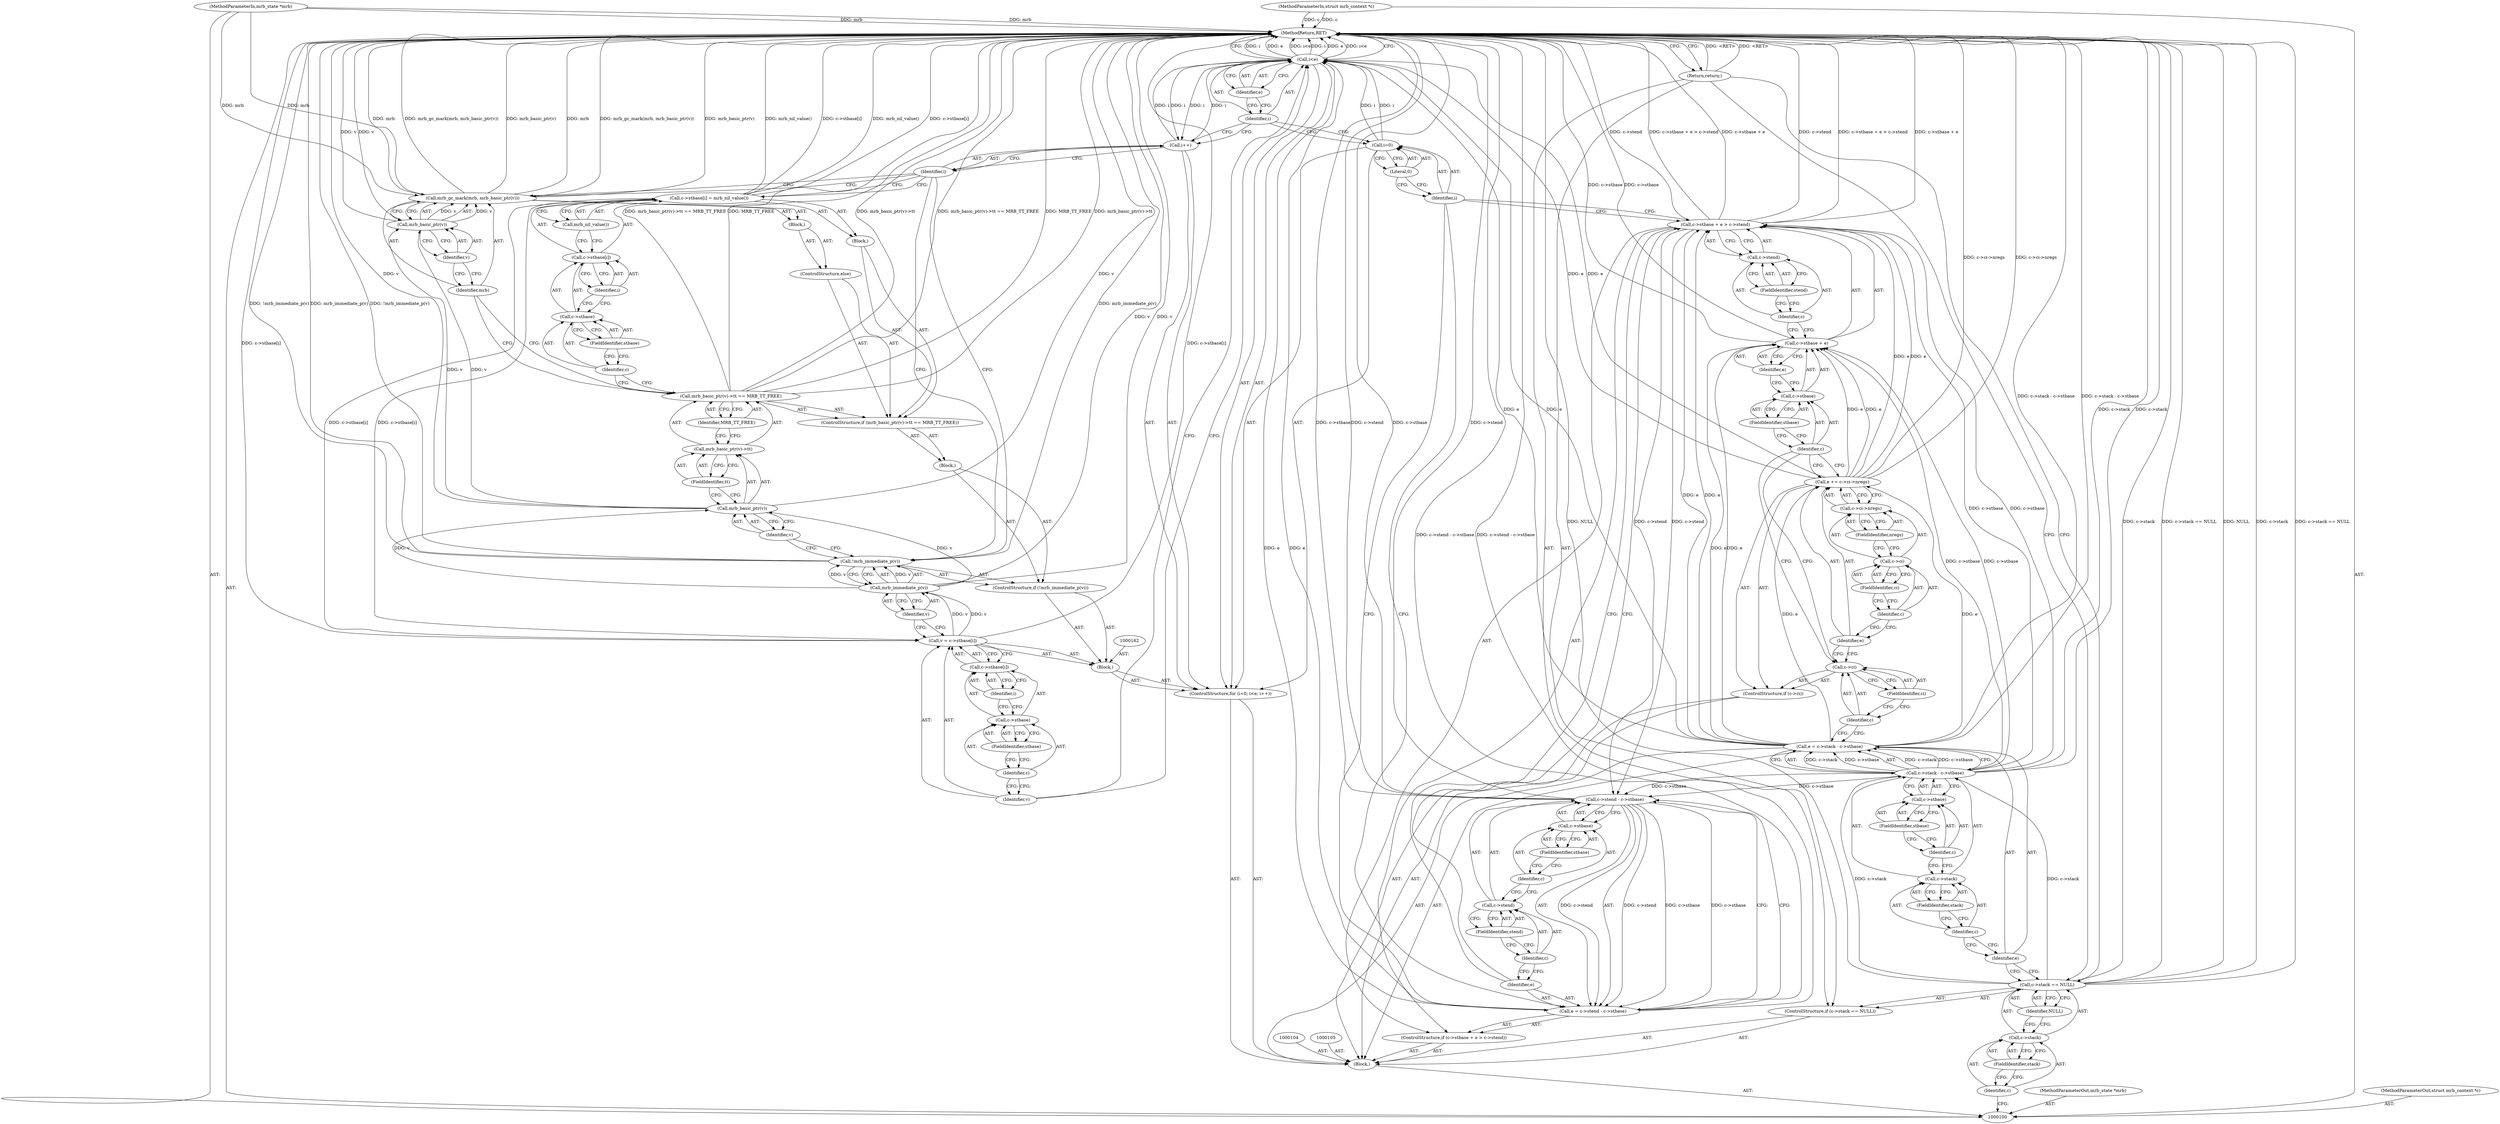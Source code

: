 digraph "1_mruby_5c114c91d4ff31859fcd84cf8bf349b737b90d99" {
"1000196" [label="(MethodReturn,RET)"];
"1000101" [label="(MethodParameterIn,mrb_state *mrb)"];
"1000274" [label="(MethodParameterOut,mrb_state *mrb)"];
"1000102" [label="(MethodParameterIn,struct mrb_context *c)"];
"1000275" [label="(MethodParameterOut,struct mrb_context *c)"];
"1000156" [label="(Call,i<e)"];
"1000157" [label="(Identifier,i)"];
"1000158" [label="(Identifier,e)"];
"1000159" [label="(Call,i++)"];
"1000160" [label="(Identifier,i)"];
"1000152" [label="(ControlStructure,for (i=0; i<e; i++))"];
"1000153" [label="(Call,i=0)"];
"1000154" [label="(Identifier,i)"];
"1000155" [label="(Literal,0)"];
"1000163" [label="(Call,v = c->stbase[i])"];
"1000164" [label="(Identifier,v)"];
"1000165" [label="(Call,c->stbase[i])"];
"1000166" [label="(Call,c->stbase)"];
"1000167" [label="(Identifier,c)"];
"1000168" [label="(FieldIdentifier,stbase)"];
"1000169" [label="(Identifier,i)"];
"1000161" [label="(Block,)"];
"1000172" [label="(Call,mrb_immediate_p(v))"];
"1000173" [label="(Identifier,v)"];
"1000174" [label="(Block,)"];
"1000170" [label="(ControlStructure,if (!mrb_immediate_p(v)))"];
"1000171" [label="(Call,!mrb_immediate_p(v))"];
"1000176" [label="(Call,mrb_basic_ptr(v)->tt == MRB_TT_FREE)"];
"1000177" [label="(Call,mrb_basic_ptr(v)->tt)"];
"1000178" [label="(Call,mrb_basic_ptr(v))"];
"1000179" [label="(Identifier,v)"];
"1000180" [label="(FieldIdentifier,tt)"];
"1000181" [label="(Identifier,MRB_TT_FREE)"];
"1000182" [label="(Block,)"];
"1000175" [label="(ControlStructure,if (mrb_basic_ptr(v)->tt == MRB_TT_FREE))"];
"1000187" [label="(FieldIdentifier,stbase)"];
"1000188" [label="(Identifier,i)"];
"1000189" [label="(Call,mrb_nil_value())"];
"1000183" [label="(Call,c->stbase[i] = mrb_nil_value())"];
"1000184" [label="(Call,c->stbase[i])"];
"1000185" [label="(Call,c->stbase)"];
"1000186" [label="(Identifier,c)"];
"1000191" [label="(Block,)"];
"1000190" [label="(ControlStructure,else)"];
"1000193" [label="(Identifier,mrb)"];
"1000194" [label="(Call,mrb_basic_ptr(v))"];
"1000195" [label="(Identifier,v)"];
"1000192" [label="(Call,mrb_gc_mark(mrb, mrb_basic_ptr(v)))"];
"1000103" [label="(Block,)"];
"1000110" [label="(FieldIdentifier,stack)"];
"1000111" [label="(Identifier,NULL)"];
"1000112" [label="(Return,return;)"];
"1000106" [label="(ControlStructure,if (c->stack == NULL))"];
"1000107" [label="(Call,c->stack == NULL)"];
"1000108" [label="(Call,c->stack)"];
"1000109" [label="(Identifier,c)"];
"1000118" [label="(FieldIdentifier,stack)"];
"1000119" [label="(Call,c->stbase)"];
"1000120" [label="(Identifier,c)"];
"1000121" [label="(FieldIdentifier,stbase)"];
"1000113" [label="(Call,e = c->stack - c->stbase)"];
"1000114" [label="(Identifier,e)"];
"1000115" [label="(Call,c->stack - c->stbase)"];
"1000116" [label="(Call,c->stack)"];
"1000117" [label="(Identifier,c)"];
"1000126" [label="(Call,e += c->ci->nregs)"];
"1000127" [label="(Identifier,e)"];
"1000128" [label="(Call,c->ci->nregs)"];
"1000129" [label="(Call,c->ci)"];
"1000130" [label="(Identifier,c)"];
"1000122" [label="(ControlStructure,if (c->ci))"];
"1000131" [label="(FieldIdentifier,ci)"];
"1000132" [label="(FieldIdentifier,nregs)"];
"1000123" [label="(Call,c->ci)"];
"1000124" [label="(Identifier,c)"];
"1000125" [label="(FieldIdentifier,ci)"];
"1000139" [label="(Identifier,e)"];
"1000133" [label="(ControlStructure,if (c->stbase + e > c->stend))"];
"1000140" [label="(Call,c->stend)"];
"1000141" [label="(Identifier,c)"];
"1000142" [label="(FieldIdentifier,stend)"];
"1000143" [label="(Call,e = c->stend - c->stbase)"];
"1000144" [label="(Identifier,e)"];
"1000145" [label="(Call,c->stend - c->stbase)"];
"1000146" [label="(Call,c->stend)"];
"1000147" [label="(Identifier,c)"];
"1000148" [label="(FieldIdentifier,stend)"];
"1000149" [label="(Call,c->stbase)"];
"1000150" [label="(Identifier,c)"];
"1000151" [label="(FieldIdentifier,stbase)"];
"1000134" [label="(Call,c->stbase + e > c->stend)"];
"1000135" [label="(Call,c->stbase + e)"];
"1000136" [label="(Call,c->stbase)"];
"1000137" [label="(Identifier,c)"];
"1000138" [label="(FieldIdentifier,stbase)"];
"1000196" -> "1000100"  [label="AST: "];
"1000196" -> "1000112"  [label="CFG: "];
"1000196" -> "1000156"  [label="CFG: "];
"1000171" -> "1000196"  [label="DDG: mrb_immediate_p(v)"];
"1000171" -> "1000196"  [label="DDG: !mrb_immediate_p(v)"];
"1000192" -> "1000196"  [label="DDG: mrb_basic_ptr(v)"];
"1000192" -> "1000196"  [label="DDG: mrb"];
"1000192" -> "1000196"  [label="DDG: mrb_gc_mark(mrb, mrb_basic_ptr(v))"];
"1000107" -> "1000196"  [label="DDG: c->stack"];
"1000107" -> "1000196"  [label="DDG: c->stack == NULL"];
"1000107" -> "1000196"  [label="DDG: NULL"];
"1000156" -> "1000196"  [label="DDG: i"];
"1000156" -> "1000196"  [label="DDG: e"];
"1000156" -> "1000196"  [label="DDG: i<e"];
"1000178" -> "1000196"  [label="DDG: v"];
"1000183" -> "1000196"  [label="DDG: mrb_nil_value()"];
"1000183" -> "1000196"  [label="DDG: c->stbase[i]"];
"1000176" -> "1000196"  [label="DDG: MRB_TT_FREE"];
"1000176" -> "1000196"  [label="DDG: mrb_basic_ptr(v)->tt"];
"1000176" -> "1000196"  [label="DDG: mrb_basic_ptr(v)->tt == MRB_TT_FREE"];
"1000113" -> "1000196"  [label="DDG: c->stack - c->stbase"];
"1000102" -> "1000196"  [label="DDG: c"];
"1000163" -> "1000196"  [label="DDG: c->stbase[i]"];
"1000134" -> "1000196"  [label="DDG: c->stend"];
"1000134" -> "1000196"  [label="DDG: c->stbase + e > c->stend"];
"1000134" -> "1000196"  [label="DDG: c->stbase + e"];
"1000194" -> "1000196"  [label="DDG: v"];
"1000145" -> "1000196"  [label="DDG: c->stbase"];
"1000145" -> "1000196"  [label="DDG: c->stend"];
"1000101" -> "1000196"  [label="DDG: mrb"];
"1000172" -> "1000196"  [label="DDG: v"];
"1000135" -> "1000196"  [label="DDG: c->stbase"];
"1000143" -> "1000196"  [label="DDG: c->stend - c->stbase"];
"1000126" -> "1000196"  [label="DDG: c->ci->nregs"];
"1000115" -> "1000196"  [label="DDG: c->stack"];
"1000112" -> "1000196"  [label="DDG: <RET>"];
"1000101" -> "1000100"  [label="AST: "];
"1000101" -> "1000196"  [label="DDG: mrb"];
"1000101" -> "1000192"  [label="DDG: mrb"];
"1000274" -> "1000100"  [label="AST: "];
"1000102" -> "1000100"  [label="AST: "];
"1000102" -> "1000196"  [label="DDG: c"];
"1000275" -> "1000100"  [label="AST: "];
"1000156" -> "1000152"  [label="AST: "];
"1000156" -> "1000158"  [label="CFG: "];
"1000157" -> "1000156"  [label="AST: "];
"1000158" -> "1000156"  [label="AST: "];
"1000164" -> "1000156"  [label="CFG: "];
"1000196" -> "1000156"  [label="CFG: "];
"1000156" -> "1000196"  [label="DDG: i"];
"1000156" -> "1000196"  [label="DDG: e"];
"1000156" -> "1000196"  [label="DDG: i<e"];
"1000159" -> "1000156"  [label="DDG: i"];
"1000153" -> "1000156"  [label="DDG: i"];
"1000143" -> "1000156"  [label="DDG: e"];
"1000113" -> "1000156"  [label="DDG: e"];
"1000126" -> "1000156"  [label="DDG: e"];
"1000156" -> "1000159"  [label="DDG: i"];
"1000157" -> "1000156"  [label="AST: "];
"1000157" -> "1000153"  [label="CFG: "];
"1000157" -> "1000159"  [label="CFG: "];
"1000158" -> "1000157"  [label="CFG: "];
"1000158" -> "1000156"  [label="AST: "];
"1000158" -> "1000157"  [label="CFG: "];
"1000156" -> "1000158"  [label="CFG: "];
"1000159" -> "1000152"  [label="AST: "];
"1000159" -> "1000160"  [label="CFG: "];
"1000160" -> "1000159"  [label="AST: "];
"1000157" -> "1000159"  [label="CFG: "];
"1000159" -> "1000156"  [label="DDG: i"];
"1000156" -> "1000159"  [label="DDG: i"];
"1000160" -> "1000159"  [label="AST: "];
"1000160" -> "1000183"  [label="CFG: "];
"1000160" -> "1000192"  [label="CFG: "];
"1000160" -> "1000171"  [label="CFG: "];
"1000159" -> "1000160"  [label="CFG: "];
"1000152" -> "1000103"  [label="AST: "];
"1000153" -> "1000152"  [label="AST: "];
"1000156" -> "1000152"  [label="AST: "];
"1000159" -> "1000152"  [label="AST: "];
"1000161" -> "1000152"  [label="AST: "];
"1000153" -> "1000152"  [label="AST: "];
"1000153" -> "1000155"  [label="CFG: "];
"1000154" -> "1000153"  [label="AST: "];
"1000155" -> "1000153"  [label="AST: "];
"1000157" -> "1000153"  [label="CFG: "];
"1000153" -> "1000156"  [label="DDG: i"];
"1000154" -> "1000153"  [label="AST: "];
"1000154" -> "1000143"  [label="CFG: "];
"1000154" -> "1000134"  [label="CFG: "];
"1000155" -> "1000154"  [label="CFG: "];
"1000155" -> "1000153"  [label="AST: "];
"1000155" -> "1000154"  [label="CFG: "];
"1000153" -> "1000155"  [label="CFG: "];
"1000163" -> "1000161"  [label="AST: "];
"1000163" -> "1000165"  [label="CFG: "];
"1000164" -> "1000163"  [label="AST: "];
"1000165" -> "1000163"  [label="AST: "];
"1000173" -> "1000163"  [label="CFG: "];
"1000163" -> "1000196"  [label="DDG: c->stbase[i]"];
"1000183" -> "1000163"  [label="DDG: c->stbase[i]"];
"1000163" -> "1000172"  [label="DDG: v"];
"1000164" -> "1000163"  [label="AST: "];
"1000164" -> "1000156"  [label="CFG: "];
"1000167" -> "1000164"  [label="CFG: "];
"1000165" -> "1000163"  [label="AST: "];
"1000165" -> "1000169"  [label="CFG: "];
"1000166" -> "1000165"  [label="AST: "];
"1000169" -> "1000165"  [label="AST: "];
"1000163" -> "1000165"  [label="CFG: "];
"1000166" -> "1000165"  [label="AST: "];
"1000166" -> "1000168"  [label="CFG: "];
"1000167" -> "1000166"  [label="AST: "];
"1000168" -> "1000166"  [label="AST: "];
"1000169" -> "1000166"  [label="CFG: "];
"1000167" -> "1000166"  [label="AST: "];
"1000167" -> "1000164"  [label="CFG: "];
"1000168" -> "1000167"  [label="CFG: "];
"1000168" -> "1000166"  [label="AST: "];
"1000168" -> "1000167"  [label="CFG: "];
"1000166" -> "1000168"  [label="CFG: "];
"1000169" -> "1000165"  [label="AST: "];
"1000169" -> "1000166"  [label="CFG: "];
"1000165" -> "1000169"  [label="CFG: "];
"1000161" -> "1000152"  [label="AST: "];
"1000162" -> "1000161"  [label="AST: "];
"1000163" -> "1000161"  [label="AST: "];
"1000170" -> "1000161"  [label="AST: "];
"1000172" -> "1000171"  [label="AST: "];
"1000172" -> "1000173"  [label="CFG: "];
"1000173" -> "1000172"  [label="AST: "];
"1000171" -> "1000172"  [label="CFG: "];
"1000172" -> "1000196"  [label="DDG: v"];
"1000172" -> "1000171"  [label="DDG: v"];
"1000163" -> "1000172"  [label="DDG: v"];
"1000172" -> "1000178"  [label="DDG: v"];
"1000173" -> "1000172"  [label="AST: "];
"1000173" -> "1000163"  [label="CFG: "];
"1000172" -> "1000173"  [label="CFG: "];
"1000174" -> "1000170"  [label="AST: "];
"1000175" -> "1000174"  [label="AST: "];
"1000170" -> "1000161"  [label="AST: "];
"1000171" -> "1000170"  [label="AST: "];
"1000174" -> "1000170"  [label="AST: "];
"1000171" -> "1000170"  [label="AST: "];
"1000171" -> "1000172"  [label="CFG: "];
"1000172" -> "1000171"  [label="AST: "];
"1000179" -> "1000171"  [label="CFG: "];
"1000160" -> "1000171"  [label="CFG: "];
"1000171" -> "1000196"  [label="DDG: mrb_immediate_p(v)"];
"1000171" -> "1000196"  [label="DDG: !mrb_immediate_p(v)"];
"1000172" -> "1000171"  [label="DDG: v"];
"1000176" -> "1000175"  [label="AST: "];
"1000176" -> "1000181"  [label="CFG: "];
"1000177" -> "1000176"  [label="AST: "];
"1000181" -> "1000176"  [label="AST: "];
"1000186" -> "1000176"  [label="CFG: "];
"1000193" -> "1000176"  [label="CFG: "];
"1000176" -> "1000196"  [label="DDG: MRB_TT_FREE"];
"1000176" -> "1000196"  [label="DDG: mrb_basic_ptr(v)->tt"];
"1000176" -> "1000196"  [label="DDG: mrb_basic_ptr(v)->tt == MRB_TT_FREE"];
"1000177" -> "1000176"  [label="AST: "];
"1000177" -> "1000180"  [label="CFG: "];
"1000178" -> "1000177"  [label="AST: "];
"1000180" -> "1000177"  [label="AST: "];
"1000181" -> "1000177"  [label="CFG: "];
"1000178" -> "1000177"  [label="AST: "];
"1000178" -> "1000179"  [label="CFG: "];
"1000179" -> "1000178"  [label="AST: "];
"1000180" -> "1000178"  [label="CFG: "];
"1000178" -> "1000196"  [label="DDG: v"];
"1000172" -> "1000178"  [label="DDG: v"];
"1000178" -> "1000194"  [label="DDG: v"];
"1000179" -> "1000178"  [label="AST: "];
"1000179" -> "1000171"  [label="CFG: "];
"1000178" -> "1000179"  [label="CFG: "];
"1000180" -> "1000177"  [label="AST: "];
"1000180" -> "1000178"  [label="CFG: "];
"1000177" -> "1000180"  [label="CFG: "];
"1000181" -> "1000176"  [label="AST: "];
"1000181" -> "1000177"  [label="CFG: "];
"1000176" -> "1000181"  [label="CFG: "];
"1000182" -> "1000175"  [label="AST: "];
"1000183" -> "1000182"  [label="AST: "];
"1000175" -> "1000174"  [label="AST: "];
"1000176" -> "1000175"  [label="AST: "];
"1000182" -> "1000175"  [label="AST: "];
"1000190" -> "1000175"  [label="AST: "];
"1000187" -> "1000185"  [label="AST: "];
"1000187" -> "1000186"  [label="CFG: "];
"1000185" -> "1000187"  [label="CFG: "];
"1000188" -> "1000184"  [label="AST: "];
"1000188" -> "1000185"  [label="CFG: "];
"1000184" -> "1000188"  [label="CFG: "];
"1000189" -> "1000183"  [label="AST: "];
"1000189" -> "1000184"  [label="CFG: "];
"1000183" -> "1000189"  [label="CFG: "];
"1000183" -> "1000182"  [label="AST: "];
"1000183" -> "1000189"  [label="CFG: "];
"1000184" -> "1000183"  [label="AST: "];
"1000189" -> "1000183"  [label="AST: "];
"1000160" -> "1000183"  [label="CFG: "];
"1000183" -> "1000196"  [label="DDG: mrb_nil_value()"];
"1000183" -> "1000196"  [label="DDG: c->stbase[i]"];
"1000183" -> "1000163"  [label="DDG: c->stbase[i]"];
"1000184" -> "1000183"  [label="AST: "];
"1000184" -> "1000188"  [label="CFG: "];
"1000185" -> "1000184"  [label="AST: "];
"1000188" -> "1000184"  [label="AST: "];
"1000189" -> "1000184"  [label="CFG: "];
"1000185" -> "1000184"  [label="AST: "];
"1000185" -> "1000187"  [label="CFG: "];
"1000186" -> "1000185"  [label="AST: "];
"1000187" -> "1000185"  [label="AST: "];
"1000188" -> "1000185"  [label="CFG: "];
"1000186" -> "1000185"  [label="AST: "];
"1000186" -> "1000176"  [label="CFG: "];
"1000187" -> "1000186"  [label="CFG: "];
"1000191" -> "1000190"  [label="AST: "];
"1000192" -> "1000191"  [label="AST: "];
"1000190" -> "1000175"  [label="AST: "];
"1000191" -> "1000190"  [label="AST: "];
"1000193" -> "1000192"  [label="AST: "];
"1000193" -> "1000176"  [label="CFG: "];
"1000195" -> "1000193"  [label="CFG: "];
"1000194" -> "1000192"  [label="AST: "];
"1000194" -> "1000195"  [label="CFG: "];
"1000195" -> "1000194"  [label="AST: "];
"1000192" -> "1000194"  [label="CFG: "];
"1000194" -> "1000196"  [label="DDG: v"];
"1000194" -> "1000192"  [label="DDG: v"];
"1000178" -> "1000194"  [label="DDG: v"];
"1000195" -> "1000194"  [label="AST: "];
"1000195" -> "1000193"  [label="CFG: "];
"1000194" -> "1000195"  [label="CFG: "];
"1000192" -> "1000191"  [label="AST: "];
"1000192" -> "1000194"  [label="CFG: "];
"1000193" -> "1000192"  [label="AST: "];
"1000194" -> "1000192"  [label="AST: "];
"1000160" -> "1000192"  [label="CFG: "];
"1000192" -> "1000196"  [label="DDG: mrb_basic_ptr(v)"];
"1000192" -> "1000196"  [label="DDG: mrb"];
"1000192" -> "1000196"  [label="DDG: mrb_gc_mark(mrb, mrb_basic_ptr(v))"];
"1000101" -> "1000192"  [label="DDG: mrb"];
"1000194" -> "1000192"  [label="DDG: v"];
"1000103" -> "1000100"  [label="AST: "];
"1000104" -> "1000103"  [label="AST: "];
"1000105" -> "1000103"  [label="AST: "];
"1000106" -> "1000103"  [label="AST: "];
"1000113" -> "1000103"  [label="AST: "];
"1000122" -> "1000103"  [label="AST: "];
"1000133" -> "1000103"  [label="AST: "];
"1000152" -> "1000103"  [label="AST: "];
"1000110" -> "1000108"  [label="AST: "];
"1000110" -> "1000109"  [label="CFG: "];
"1000108" -> "1000110"  [label="CFG: "];
"1000111" -> "1000107"  [label="AST: "];
"1000111" -> "1000108"  [label="CFG: "];
"1000107" -> "1000111"  [label="CFG: "];
"1000112" -> "1000106"  [label="AST: "];
"1000112" -> "1000107"  [label="CFG: "];
"1000196" -> "1000112"  [label="CFG: "];
"1000112" -> "1000196"  [label="DDG: <RET>"];
"1000106" -> "1000103"  [label="AST: "];
"1000107" -> "1000106"  [label="AST: "];
"1000112" -> "1000106"  [label="AST: "];
"1000107" -> "1000106"  [label="AST: "];
"1000107" -> "1000111"  [label="CFG: "];
"1000108" -> "1000107"  [label="AST: "];
"1000111" -> "1000107"  [label="AST: "];
"1000112" -> "1000107"  [label="CFG: "];
"1000114" -> "1000107"  [label="CFG: "];
"1000107" -> "1000196"  [label="DDG: c->stack"];
"1000107" -> "1000196"  [label="DDG: c->stack == NULL"];
"1000107" -> "1000196"  [label="DDG: NULL"];
"1000107" -> "1000115"  [label="DDG: c->stack"];
"1000108" -> "1000107"  [label="AST: "];
"1000108" -> "1000110"  [label="CFG: "];
"1000109" -> "1000108"  [label="AST: "];
"1000110" -> "1000108"  [label="AST: "];
"1000111" -> "1000108"  [label="CFG: "];
"1000109" -> "1000108"  [label="AST: "];
"1000109" -> "1000100"  [label="CFG: "];
"1000110" -> "1000109"  [label="CFG: "];
"1000118" -> "1000116"  [label="AST: "];
"1000118" -> "1000117"  [label="CFG: "];
"1000116" -> "1000118"  [label="CFG: "];
"1000119" -> "1000115"  [label="AST: "];
"1000119" -> "1000121"  [label="CFG: "];
"1000120" -> "1000119"  [label="AST: "];
"1000121" -> "1000119"  [label="AST: "];
"1000115" -> "1000119"  [label="CFG: "];
"1000120" -> "1000119"  [label="AST: "];
"1000120" -> "1000116"  [label="CFG: "];
"1000121" -> "1000120"  [label="CFG: "];
"1000121" -> "1000119"  [label="AST: "];
"1000121" -> "1000120"  [label="CFG: "];
"1000119" -> "1000121"  [label="CFG: "];
"1000113" -> "1000103"  [label="AST: "];
"1000113" -> "1000115"  [label="CFG: "];
"1000114" -> "1000113"  [label="AST: "];
"1000115" -> "1000113"  [label="AST: "];
"1000124" -> "1000113"  [label="CFG: "];
"1000113" -> "1000196"  [label="DDG: c->stack - c->stbase"];
"1000115" -> "1000113"  [label="DDG: c->stack"];
"1000115" -> "1000113"  [label="DDG: c->stbase"];
"1000113" -> "1000126"  [label="DDG: e"];
"1000113" -> "1000134"  [label="DDG: e"];
"1000113" -> "1000135"  [label="DDG: e"];
"1000113" -> "1000156"  [label="DDG: e"];
"1000114" -> "1000113"  [label="AST: "];
"1000114" -> "1000107"  [label="CFG: "];
"1000117" -> "1000114"  [label="CFG: "];
"1000115" -> "1000113"  [label="AST: "];
"1000115" -> "1000119"  [label="CFG: "];
"1000116" -> "1000115"  [label="AST: "];
"1000119" -> "1000115"  [label="AST: "];
"1000113" -> "1000115"  [label="CFG: "];
"1000115" -> "1000196"  [label="DDG: c->stack"];
"1000115" -> "1000113"  [label="DDG: c->stack"];
"1000115" -> "1000113"  [label="DDG: c->stbase"];
"1000107" -> "1000115"  [label="DDG: c->stack"];
"1000115" -> "1000134"  [label="DDG: c->stbase"];
"1000115" -> "1000135"  [label="DDG: c->stbase"];
"1000115" -> "1000145"  [label="DDG: c->stbase"];
"1000116" -> "1000115"  [label="AST: "];
"1000116" -> "1000118"  [label="CFG: "];
"1000117" -> "1000116"  [label="AST: "];
"1000118" -> "1000116"  [label="AST: "];
"1000120" -> "1000116"  [label="CFG: "];
"1000117" -> "1000116"  [label="AST: "];
"1000117" -> "1000114"  [label="CFG: "];
"1000118" -> "1000117"  [label="CFG: "];
"1000126" -> "1000122"  [label="AST: "];
"1000126" -> "1000128"  [label="CFG: "];
"1000127" -> "1000126"  [label="AST: "];
"1000128" -> "1000126"  [label="AST: "];
"1000137" -> "1000126"  [label="CFG: "];
"1000126" -> "1000196"  [label="DDG: c->ci->nregs"];
"1000113" -> "1000126"  [label="DDG: e"];
"1000126" -> "1000134"  [label="DDG: e"];
"1000126" -> "1000135"  [label="DDG: e"];
"1000126" -> "1000156"  [label="DDG: e"];
"1000127" -> "1000126"  [label="AST: "];
"1000127" -> "1000123"  [label="CFG: "];
"1000130" -> "1000127"  [label="CFG: "];
"1000128" -> "1000126"  [label="AST: "];
"1000128" -> "1000132"  [label="CFG: "];
"1000129" -> "1000128"  [label="AST: "];
"1000132" -> "1000128"  [label="AST: "];
"1000126" -> "1000128"  [label="CFG: "];
"1000129" -> "1000128"  [label="AST: "];
"1000129" -> "1000131"  [label="CFG: "];
"1000130" -> "1000129"  [label="AST: "];
"1000131" -> "1000129"  [label="AST: "];
"1000132" -> "1000129"  [label="CFG: "];
"1000130" -> "1000129"  [label="AST: "];
"1000130" -> "1000127"  [label="CFG: "];
"1000131" -> "1000130"  [label="CFG: "];
"1000122" -> "1000103"  [label="AST: "];
"1000123" -> "1000122"  [label="AST: "];
"1000126" -> "1000122"  [label="AST: "];
"1000131" -> "1000129"  [label="AST: "];
"1000131" -> "1000130"  [label="CFG: "];
"1000129" -> "1000131"  [label="CFG: "];
"1000132" -> "1000128"  [label="AST: "];
"1000132" -> "1000129"  [label="CFG: "];
"1000128" -> "1000132"  [label="CFG: "];
"1000123" -> "1000122"  [label="AST: "];
"1000123" -> "1000125"  [label="CFG: "];
"1000124" -> "1000123"  [label="AST: "];
"1000125" -> "1000123"  [label="AST: "];
"1000127" -> "1000123"  [label="CFG: "];
"1000137" -> "1000123"  [label="CFG: "];
"1000124" -> "1000123"  [label="AST: "];
"1000124" -> "1000113"  [label="CFG: "];
"1000125" -> "1000124"  [label="CFG: "];
"1000125" -> "1000123"  [label="AST: "];
"1000125" -> "1000124"  [label="CFG: "];
"1000123" -> "1000125"  [label="CFG: "];
"1000139" -> "1000135"  [label="AST: "];
"1000139" -> "1000136"  [label="CFG: "];
"1000135" -> "1000139"  [label="CFG: "];
"1000133" -> "1000103"  [label="AST: "];
"1000134" -> "1000133"  [label="AST: "];
"1000143" -> "1000133"  [label="AST: "];
"1000140" -> "1000134"  [label="AST: "];
"1000140" -> "1000142"  [label="CFG: "];
"1000141" -> "1000140"  [label="AST: "];
"1000142" -> "1000140"  [label="AST: "];
"1000134" -> "1000140"  [label="CFG: "];
"1000141" -> "1000140"  [label="AST: "];
"1000141" -> "1000135"  [label="CFG: "];
"1000142" -> "1000141"  [label="CFG: "];
"1000142" -> "1000140"  [label="AST: "];
"1000142" -> "1000141"  [label="CFG: "];
"1000140" -> "1000142"  [label="CFG: "];
"1000143" -> "1000133"  [label="AST: "];
"1000143" -> "1000145"  [label="CFG: "];
"1000144" -> "1000143"  [label="AST: "];
"1000145" -> "1000143"  [label="AST: "];
"1000154" -> "1000143"  [label="CFG: "];
"1000143" -> "1000196"  [label="DDG: c->stend - c->stbase"];
"1000145" -> "1000143"  [label="DDG: c->stend"];
"1000145" -> "1000143"  [label="DDG: c->stbase"];
"1000143" -> "1000156"  [label="DDG: e"];
"1000144" -> "1000143"  [label="AST: "];
"1000144" -> "1000134"  [label="CFG: "];
"1000147" -> "1000144"  [label="CFG: "];
"1000145" -> "1000143"  [label="AST: "];
"1000145" -> "1000149"  [label="CFG: "];
"1000146" -> "1000145"  [label="AST: "];
"1000149" -> "1000145"  [label="AST: "];
"1000143" -> "1000145"  [label="CFG: "];
"1000145" -> "1000196"  [label="DDG: c->stbase"];
"1000145" -> "1000196"  [label="DDG: c->stend"];
"1000145" -> "1000143"  [label="DDG: c->stend"];
"1000145" -> "1000143"  [label="DDG: c->stbase"];
"1000134" -> "1000145"  [label="DDG: c->stend"];
"1000115" -> "1000145"  [label="DDG: c->stbase"];
"1000146" -> "1000145"  [label="AST: "];
"1000146" -> "1000148"  [label="CFG: "];
"1000147" -> "1000146"  [label="AST: "];
"1000148" -> "1000146"  [label="AST: "];
"1000150" -> "1000146"  [label="CFG: "];
"1000147" -> "1000146"  [label="AST: "];
"1000147" -> "1000144"  [label="CFG: "];
"1000148" -> "1000147"  [label="CFG: "];
"1000148" -> "1000146"  [label="AST: "];
"1000148" -> "1000147"  [label="CFG: "];
"1000146" -> "1000148"  [label="CFG: "];
"1000149" -> "1000145"  [label="AST: "];
"1000149" -> "1000151"  [label="CFG: "];
"1000150" -> "1000149"  [label="AST: "];
"1000151" -> "1000149"  [label="AST: "];
"1000145" -> "1000149"  [label="CFG: "];
"1000150" -> "1000149"  [label="AST: "];
"1000150" -> "1000146"  [label="CFG: "];
"1000151" -> "1000150"  [label="CFG: "];
"1000151" -> "1000149"  [label="AST: "];
"1000151" -> "1000150"  [label="CFG: "];
"1000149" -> "1000151"  [label="CFG: "];
"1000134" -> "1000133"  [label="AST: "];
"1000134" -> "1000140"  [label="CFG: "];
"1000135" -> "1000134"  [label="AST: "];
"1000140" -> "1000134"  [label="AST: "];
"1000144" -> "1000134"  [label="CFG: "];
"1000154" -> "1000134"  [label="CFG: "];
"1000134" -> "1000196"  [label="DDG: c->stend"];
"1000134" -> "1000196"  [label="DDG: c->stbase + e > c->stend"];
"1000134" -> "1000196"  [label="DDG: c->stbase + e"];
"1000115" -> "1000134"  [label="DDG: c->stbase"];
"1000113" -> "1000134"  [label="DDG: e"];
"1000126" -> "1000134"  [label="DDG: e"];
"1000134" -> "1000145"  [label="DDG: c->stend"];
"1000135" -> "1000134"  [label="AST: "];
"1000135" -> "1000139"  [label="CFG: "];
"1000136" -> "1000135"  [label="AST: "];
"1000139" -> "1000135"  [label="AST: "];
"1000141" -> "1000135"  [label="CFG: "];
"1000135" -> "1000196"  [label="DDG: c->stbase"];
"1000115" -> "1000135"  [label="DDG: c->stbase"];
"1000113" -> "1000135"  [label="DDG: e"];
"1000126" -> "1000135"  [label="DDG: e"];
"1000136" -> "1000135"  [label="AST: "];
"1000136" -> "1000138"  [label="CFG: "];
"1000137" -> "1000136"  [label="AST: "];
"1000138" -> "1000136"  [label="AST: "];
"1000139" -> "1000136"  [label="CFG: "];
"1000137" -> "1000136"  [label="AST: "];
"1000137" -> "1000126"  [label="CFG: "];
"1000137" -> "1000123"  [label="CFG: "];
"1000138" -> "1000137"  [label="CFG: "];
"1000138" -> "1000136"  [label="AST: "];
"1000138" -> "1000137"  [label="CFG: "];
"1000136" -> "1000138"  [label="CFG: "];
}
